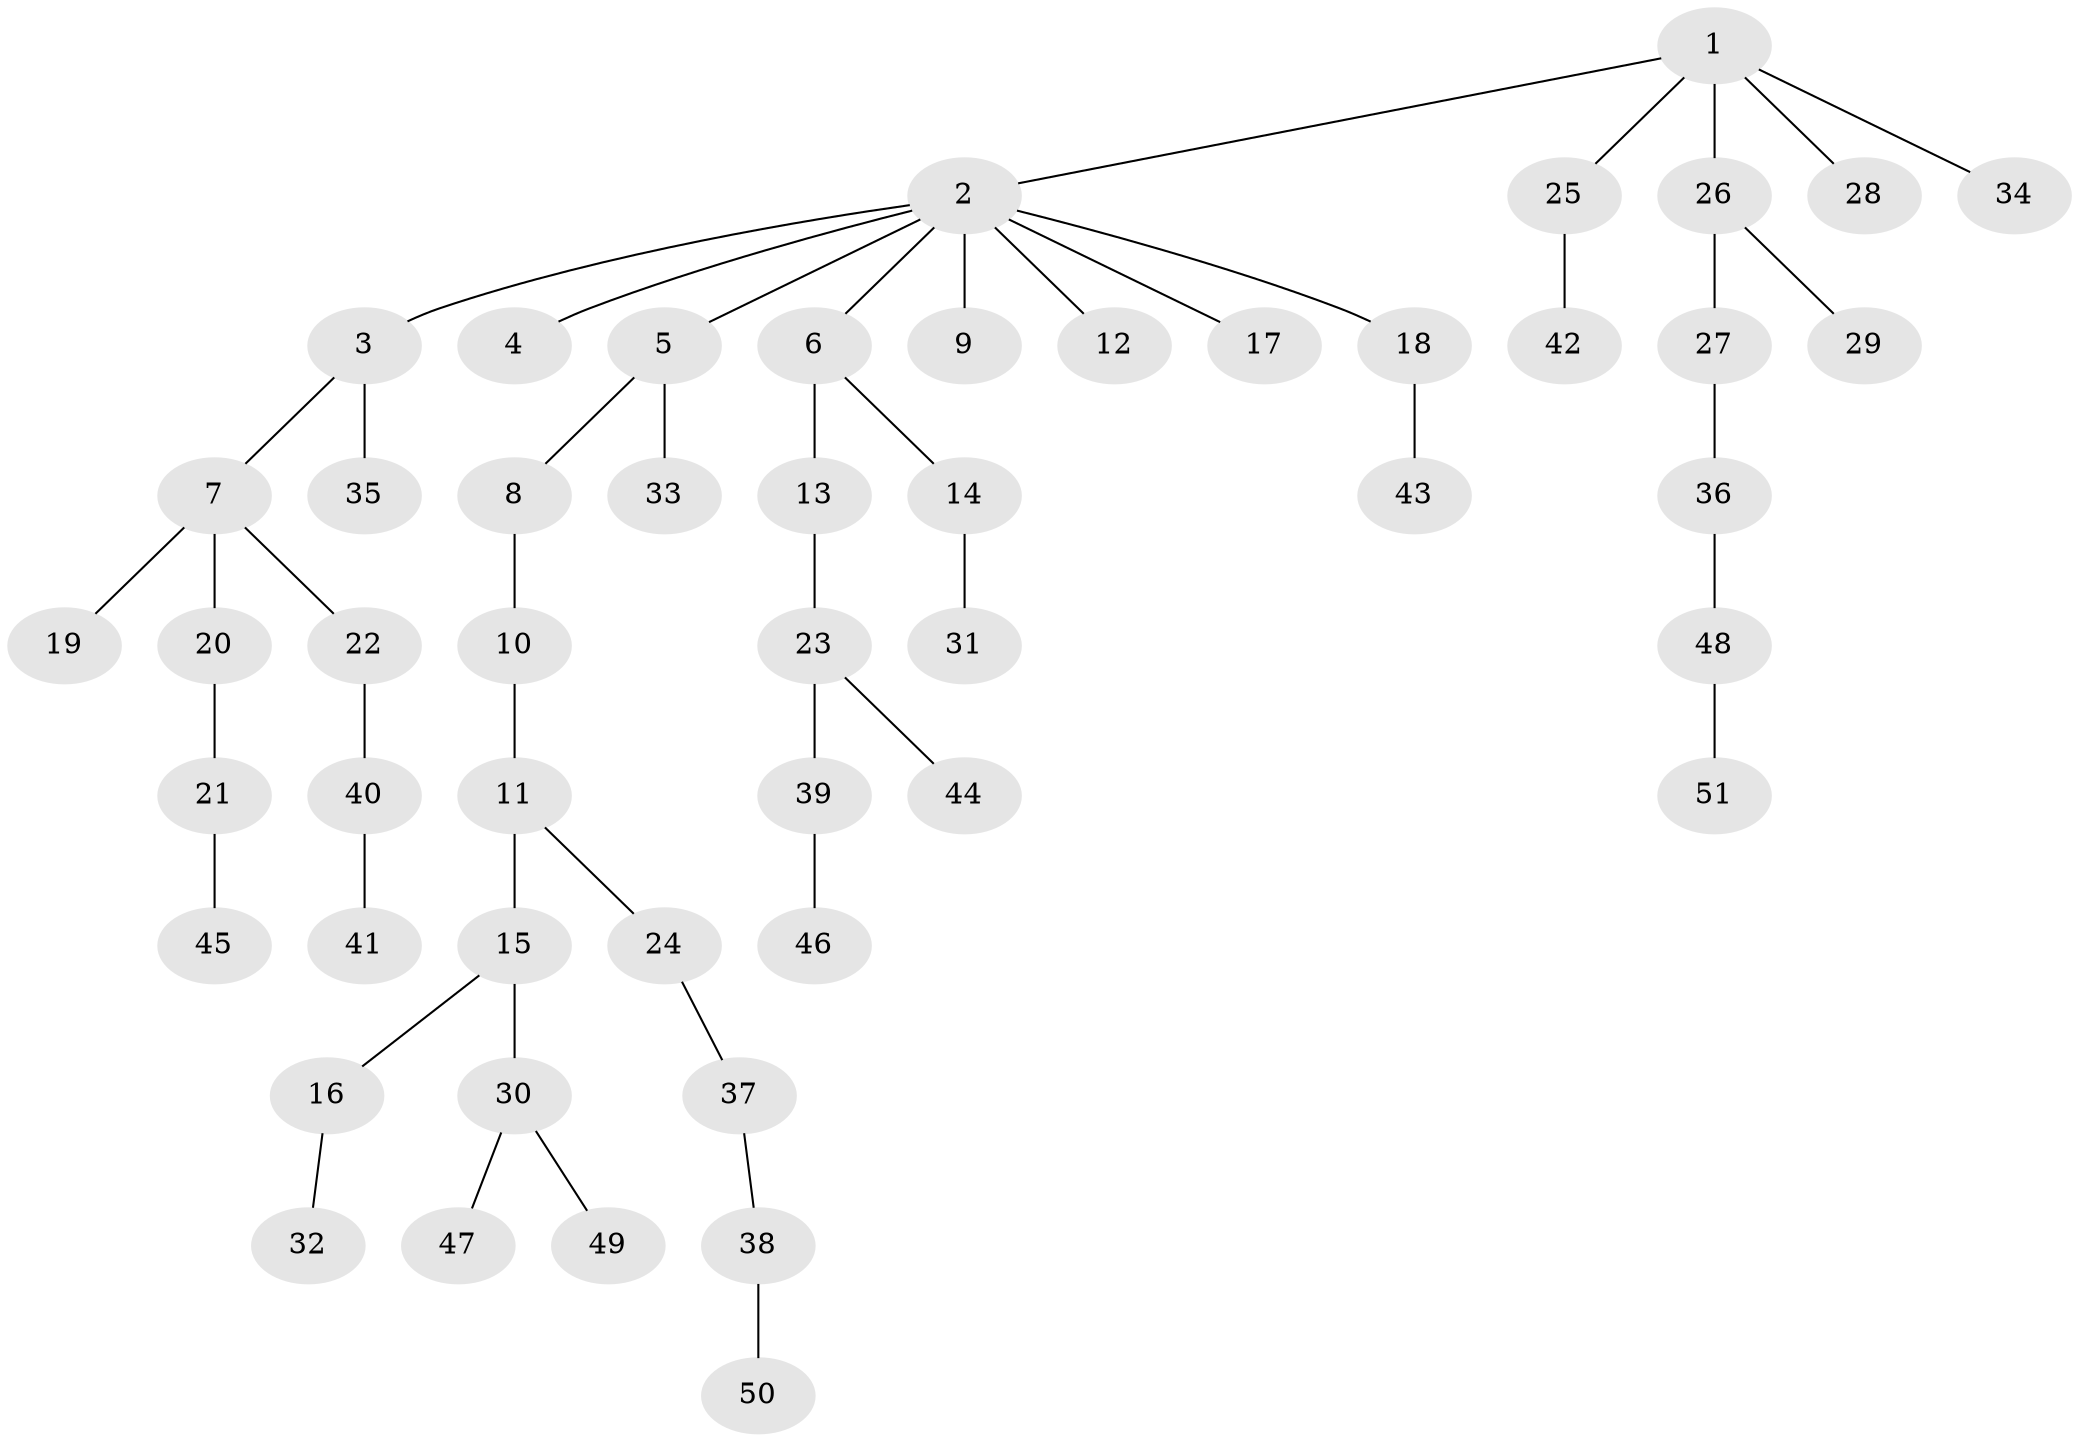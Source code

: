 // Generated by graph-tools (version 1.1) at 2025/50/03/09/25 03:50:21]
// undirected, 51 vertices, 50 edges
graph export_dot {
graph [start="1"]
  node [color=gray90,style=filled];
  1;
  2;
  3;
  4;
  5;
  6;
  7;
  8;
  9;
  10;
  11;
  12;
  13;
  14;
  15;
  16;
  17;
  18;
  19;
  20;
  21;
  22;
  23;
  24;
  25;
  26;
  27;
  28;
  29;
  30;
  31;
  32;
  33;
  34;
  35;
  36;
  37;
  38;
  39;
  40;
  41;
  42;
  43;
  44;
  45;
  46;
  47;
  48;
  49;
  50;
  51;
  1 -- 2;
  1 -- 25;
  1 -- 26;
  1 -- 28;
  1 -- 34;
  2 -- 3;
  2 -- 4;
  2 -- 5;
  2 -- 6;
  2 -- 9;
  2 -- 12;
  2 -- 17;
  2 -- 18;
  3 -- 7;
  3 -- 35;
  5 -- 8;
  5 -- 33;
  6 -- 13;
  6 -- 14;
  7 -- 19;
  7 -- 20;
  7 -- 22;
  8 -- 10;
  10 -- 11;
  11 -- 15;
  11 -- 24;
  13 -- 23;
  14 -- 31;
  15 -- 16;
  15 -- 30;
  16 -- 32;
  18 -- 43;
  20 -- 21;
  21 -- 45;
  22 -- 40;
  23 -- 39;
  23 -- 44;
  24 -- 37;
  25 -- 42;
  26 -- 27;
  26 -- 29;
  27 -- 36;
  30 -- 47;
  30 -- 49;
  36 -- 48;
  37 -- 38;
  38 -- 50;
  39 -- 46;
  40 -- 41;
  48 -- 51;
}
